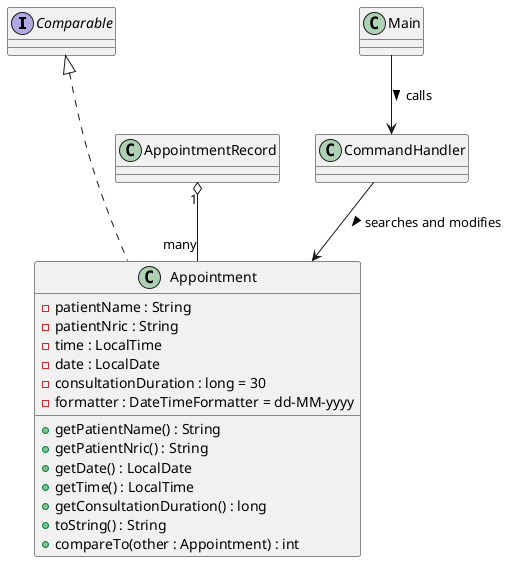 @startuml Appointment
'https://plantuml.com/class-diagram

interface Comparable

Comparable <|... Appointment

class "Appointment" as Appointment {
- patientName : String
- patientNric : String
- time : LocalTime
- date : LocalDate
- consultationDuration : long = 30
- formatter : DateTimeFormatter = dd-MM-yyyy
+ getPatientName() : String
+ getPatientNric() : String
+ getDate() : LocalDate
+ getTime() : LocalTime
+ getConsultationDuration() : long
+ toString() : String
+ compareTo(other : Appointment) : int
}

class AppointmentRecord {}
class Main {}
class CommandHandler {}
class AppointmentRecord {}


CommandHandler --> Appointment : searches and modifies >
AppointmentRecord "1" o-- "many" Appointment
Main --> CommandHandler : calls >

@enduml